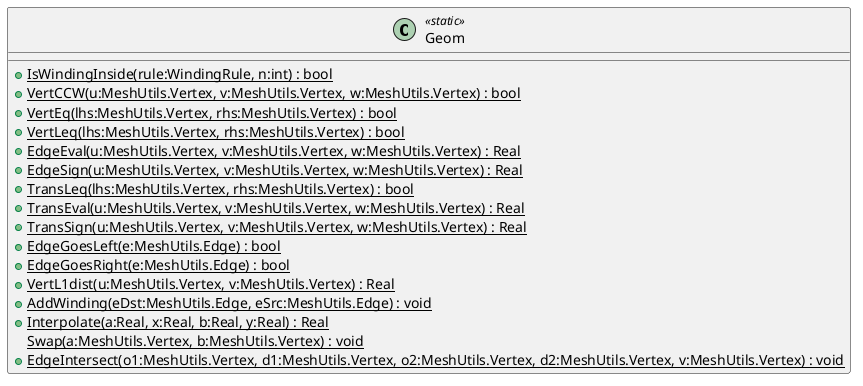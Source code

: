 @startuml
class Geom <<static>> {
    + {static} IsWindingInside(rule:WindingRule, n:int) : bool
    + {static} VertCCW(u:MeshUtils.Vertex, v:MeshUtils.Vertex, w:MeshUtils.Vertex) : bool
    + {static} VertEq(lhs:MeshUtils.Vertex, rhs:MeshUtils.Vertex) : bool
    + {static} VertLeq(lhs:MeshUtils.Vertex, rhs:MeshUtils.Vertex) : bool
    + {static} EdgeEval(u:MeshUtils.Vertex, v:MeshUtils.Vertex, w:MeshUtils.Vertex) : Real
    + {static} EdgeSign(u:MeshUtils.Vertex, v:MeshUtils.Vertex, w:MeshUtils.Vertex) : Real
    + {static} TransLeq(lhs:MeshUtils.Vertex, rhs:MeshUtils.Vertex) : bool
    + {static} TransEval(u:MeshUtils.Vertex, v:MeshUtils.Vertex, w:MeshUtils.Vertex) : Real
    + {static} TransSign(u:MeshUtils.Vertex, v:MeshUtils.Vertex, w:MeshUtils.Vertex) : Real
    + {static} EdgeGoesLeft(e:MeshUtils.Edge) : bool
    + {static} EdgeGoesRight(e:MeshUtils.Edge) : bool
    + {static} VertL1dist(u:MeshUtils.Vertex, v:MeshUtils.Vertex) : Real
    + {static} AddWinding(eDst:MeshUtils.Edge, eSrc:MeshUtils.Edge) : void
    + {static} Interpolate(a:Real, x:Real, b:Real, y:Real) : Real
    {static} Swap(a:MeshUtils.Vertex, b:MeshUtils.Vertex) : void
    + {static} EdgeIntersect(o1:MeshUtils.Vertex, d1:MeshUtils.Vertex, o2:MeshUtils.Vertex, d2:MeshUtils.Vertex, v:MeshUtils.Vertex) : void
}
@enduml
